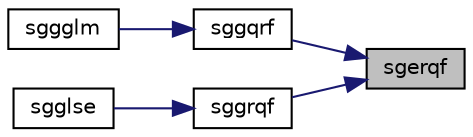 digraph "sgerqf"
{
 // LATEX_PDF_SIZE
  edge [fontname="Helvetica",fontsize="10",labelfontname="Helvetica",labelfontsize="10"];
  node [fontname="Helvetica",fontsize="10",shape=record];
  rankdir="RL";
  Node1 [label="sgerqf",height=0.2,width=0.4,color="black", fillcolor="grey75", style="filled", fontcolor="black",tooltip="SGERQF"];
  Node1 -> Node2 [dir="back",color="midnightblue",fontsize="10",style="solid",fontname="Helvetica"];
  Node2 [label="sggqrf",height=0.2,width=0.4,color="black", fillcolor="white", style="filled",URL="$sggqrf_8f.html#acadfef9b1a78fed3bd450a985b5c10f8",tooltip="SGGQRF"];
  Node2 -> Node3 [dir="back",color="midnightblue",fontsize="10",style="solid",fontname="Helvetica"];
  Node3 [label="sggglm",height=0.2,width=0.4,color="black", fillcolor="white", style="filled",URL="$sggglm_8f.html#a3396020c326155bf403103d9eef2552d",tooltip="SGGGLM"];
  Node1 -> Node4 [dir="back",color="midnightblue",fontsize="10",style="solid",fontname="Helvetica"];
  Node4 [label="sggrqf",height=0.2,width=0.4,color="black", fillcolor="white", style="filled",URL="$sggrqf_8f.html#af2e1dd9191d674f897a060e621541138",tooltip="SGGRQF"];
  Node4 -> Node5 [dir="back",color="midnightblue",fontsize="10",style="solid",fontname="Helvetica"];
  Node5 [label="sgglse",height=0.2,width=0.4,color="black", fillcolor="white", style="filled",URL="$sgglse_8f.html#a63a2105abbfdbf4038e716059086d738",tooltip="SGGLSE solves overdetermined or underdetermined systems for OTHER matrices"];
}
